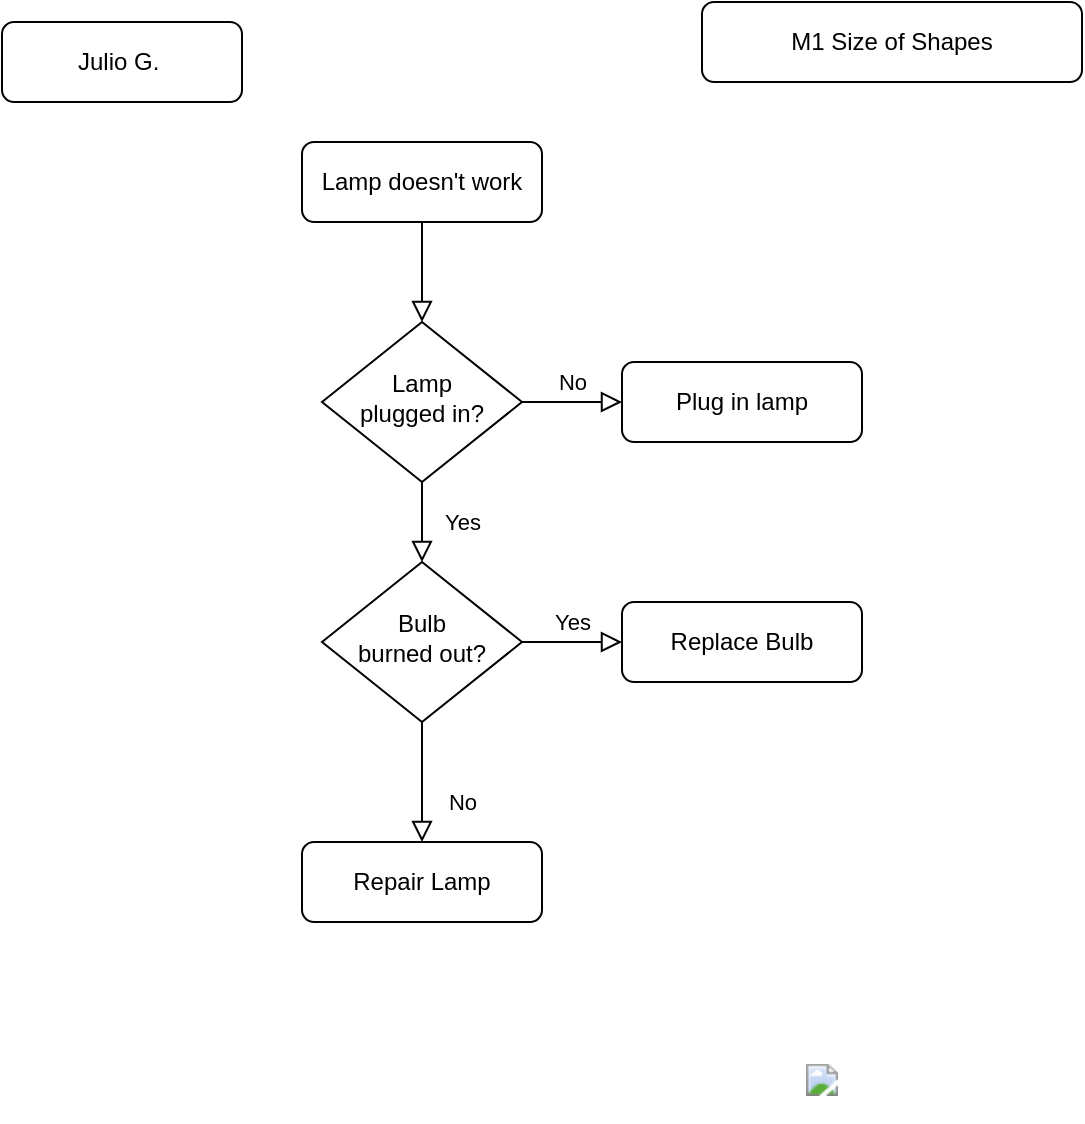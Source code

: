 <mxfile version="21.0.7" type="device"><diagram id="C5RBs43oDa-KdzZeNtuy" name="Page-1"><mxGraphModel dx="2074" dy="1132" grid="1" gridSize="10" guides="1" tooltips="1" connect="1" arrows="1" fold="1" page="1" pageScale="1" pageWidth="827" pageHeight="1169" math="0" shadow="0"><root><mxCell id="WIyWlLk6GJQsqaUBKTNV-0"/><mxCell id="WIyWlLk6GJQsqaUBKTNV-1" parent="WIyWlLk6GJQsqaUBKTNV-0"/><mxCell id="WIyWlLk6GJQsqaUBKTNV-2" value="" style="rounded=0;html=1;jettySize=auto;orthogonalLoop=1;fontSize=11;endArrow=block;endFill=0;endSize=8;strokeWidth=1;shadow=0;labelBackgroundColor=none;edgeStyle=orthogonalEdgeStyle;" parent="WIyWlLk6GJQsqaUBKTNV-1" source="WIyWlLk6GJQsqaUBKTNV-3" target="WIyWlLk6GJQsqaUBKTNV-6" edge="1"><mxGeometry relative="1" as="geometry"/></mxCell><mxCell id="WIyWlLk6GJQsqaUBKTNV-3" value="Lamp doesn't work" style="rounded=1;whiteSpace=wrap;html=1;fontSize=12;glass=0;strokeWidth=1;shadow=0;" parent="WIyWlLk6GJQsqaUBKTNV-1" vertex="1"><mxGeometry x="160" y="80" width="120" height="40" as="geometry"/></mxCell><mxCell id="WIyWlLk6GJQsqaUBKTNV-4" value="Yes" style="rounded=0;html=1;jettySize=auto;orthogonalLoop=1;fontSize=11;endArrow=block;endFill=0;endSize=8;strokeWidth=1;shadow=0;labelBackgroundColor=none;edgeStyle=orthogonalEdgeStyle;" parent="WIyWlLk6GJQsqaUBKTNV-1" source="WIyWlLk6GJQsqaUBKTNV-6" target="WIyWlLk6GJQsqaUBKTNV-10" edge="1"><mxGeometry y="20" relative="1" as="geometry"><mxPoint as="offset"/></mxGeometry></mxCell><mxCell id="WIyWlLk6GJQsqaUBKTNV-5" value="No" style="edgeStyle=orthogonalEdgeStyle;rounded=0;html=1;jettySize=auto;orthogonalLoop=1;fontSize=11;endArrow=block;endFill=0;endSize=8;strokeWidth=1;shadow=0;labelBackgroundColor=none;" parent="WIyWlLk6GJQsqaUBKTNV-1" source="WIyWlLk6GJQsqaUBKTNV-6" target="WIyWlLk6GJQsqaUBKTNV-7" edge="1"><mxGeometry y="10" relative="1" as="geometry"><mxPoint as="offset"/></mxGeometry></mxCell><mxCell id="WIyWlLk6GJQsqaUBKTNV-6" value="Lamp&lt;br&gt;plugged in?" style="rhombus;whiteSpace=wrap;html=1;shadow=0;fontFamily=Helvetica;fontSize=12;align=center;strokeWidth=1;spacing=6;spacingTop=-4;" parent="WIyWlLk6GJQsqaUBKTNV-1" vertex="1"><mxGeometry x="170" y="170" width="100" height="80" as="geometry"/></mxCell><mxCell id="WIyWlLk6GJQsqaUBKTNV-7" value="Plug in lamp" style="rounded=1;whiteSpace=wrap;html=1;fontSize=12;glass=0;strokeWidth=1;shadow=0;" parent="WIyWlLk6GJQsqaUBKTNV-1" vertex="1"><mxGeometry x="320" y="190" width="120" height="40" as="geometry"/></mxCell><mxCell id="WIyWlLk6GJQsqaUBKTNV-8" value="No" style="rounded=0;html=1;jettySize=auto;orthogonalLoop=1;fontSize=11;endArrow=block;endFill=0;endSize=8;strokeWidth=1;shadow=0;labelBackgroundColor=none;edgeStyle=orthogonalEdgeStyle;" parent="WIyWlLk6GJQsqaUBKTNV-1" source="WIyWlLk6GJQsqaUBKTNV-10" target="WIyWlLk6GJQsqaUBKTNV-11" edge="1"><mxGeometry x="0.333" y="20" relative="1" as="geometry"><mxPoint as="offset"/></mxGeometry></mxCell><mxCell id="WIyWlLk6GJQsqaUBKTNV-9" value="Yes" style="edgeStyle=orthogonalEdgeStyle;rounded=0;html=1;jettySize=auto;orthogonalLoop=1;fontSize=11;endArrow=block;endFill=0;endSize=8;strokeWidth=1;shadow=0;labelBackgroundColor=none;" parent="WIyWlLk6GJQsqaUBKTNV-1" source="WIyWlLk6GJQsqaUBKTNV-10" target="WIyWlLk6GJQsqaUBKTNV-12" edge="1"><mxGeometry y="10" relative="1" as="geometry"><mxPoint as="offset"/></mxGeometry></mxCell><mxCell id="WIyWlLk6GJQsqaUBKTNV-10" value="Bulb&lt;br&gt;burned out?" style="rhombus;whiteSpace=wrap;html=1;shadow=0;fontFamily=Helvetica;fontSize=12;align=center;strokeWidth=1;spacing=6;spacingTop=-4;" parent="WIyWlLk6GJQsqaUBKTNV-1" vertex="1"><mxGeometry x="170" y="290" width="100" height="80" as="geometry"/></mxCell><mxCell id="WIyWlLk6GJQsqaUBKTNV-11" value="Repair Lamp" style="rounded=1;whiteSpace=wrap;html=1;fontSize=12;glass=0;strokeWidth=1;shadow=0;" parent="WIyWlLk6GJQsqaUBKTNV-1" vertex="1"><mxGeometry x="160" y="430" width="120" height="40" as="geometry"/></mxCell><mxCell id="WIyWlLk6GJQsqaUBKTNV-12" value="Replace Bulb" style="rounded=1;whiteSpace=wrap;html=1;fontSize=12;glass=0;strokeWidth=1;shadow=0;" parent="WIyWlLk6GJQsqaUBKTNV-1" vertex="1"><mxGeometry x="320" y="310" width="120" height="40" as="geometry"/></mxCell><mxCell id="HZ75An1VjTgSG2Vy2AJn-1" value="Julio G.&amp;nbsp;" style="rounded=1;whiteSpace=wrap;html=1;fontSize=12;glass=0;strokeWidth=1;shadow=0;" parent="WIyWlLk6GJQsqaUBKTNV-1" vertex="1"><mxGeometry x="10" y="20" width="120" height="40" as="geometry"/></mxCell><mxCell id="HZ75An1VjTgSG2Vy2AJn-2" value="M1 Size of Shapes" style="rounded=1;whiteSpace=wrap;html=1;fontSize=12;glass=0;strokeWidth=1;shadow=0;" parent="WIyWlLk6GJQsqaUBKTNV-1" vertex="1"><mxGeometry x="360" y="10" width="190" height="40" as="geometry"/></mxCell><mxCell id="Q76tJavT29ajwE__ZbkG-0" value="&lt;span data-whi-clipboard=&quot;{:objects [{:deleted nil, :owned? false, :item-id #uuid &amp;quot;8f284943-2889-4588-bbf4-70f3c123de71&amp;quot;, :created #inst &amp;quot;2024-01-27T04:27:01.497-00:00&amp;quot;, :stag 1854180, :item-type :object, :parent-id #uuid &amp;quot;7b74e71e-98ab-4555-864b-7b1ceddb9eb1&amp;quot;, :access :view, :access-auth :view, :data {:path #paper &amp;quot;[\&amp;quot;Path\&amp;quot;,{\&amp;quot;applyMatrix\&amp;quot;:true,\&amp;quot;segments\&amp;quot;:[[[3,528],[0,0],[-1.657,0]],[[0,525],[0,1.657],[0,0]],[[0,435],[0,0],[0,-1.657]],[[3,432],[-1.657,0],[0,0]],[[189,432],[0,0],[1.657,0]],[[192,435],[0,-1.657],[0,0]],[[192,525],[0,0],[0,1.657]],[[189,528],[1.657,0],[0,0]]],\&amp;quot;closed\&amp;quot;:true}]&amp;quot;, :text-rect {:x 12, :y 468, :width 168, :height 24}, :shape-type :rect, :v 48, :content {#uuid &amp;quot;fba5fff9-0639-4c3a-b290-df1161374daa&amp;quot; {:tag :p, :idx &amp;quot;12&amp;quot;, :content [&amp;quot;Initialize fx to 0&amp;quot;]}}, :object-type :shape, :angle nil, :style {:color :dark-purple, :deco :outline}, :hitboxes nil, :gfx [:g [:rect {:x 0, :y 432, :width 192, :height 96, :rx 3, :ry 3, :fill &amp;quot;#e3cff3&amp;quot;}] [:rect {:y 432, :stroke-dasharray nil, :rx 3, :stroke &amp;quot;#730FC3&amp;quot;, :fill :none, :stroke-linejoin :round, :width 192, :stroke-dashoffset nil, :stroke-linecap :round, :stroke-width 2, :x 0, :ry 3, :height 96}] [:g.content [:g [:g [:g [:g nil [:g nil] [:text {:fill &amp;quot;#293845&amp;quot;, :hover-props {}} [:tspan {:x 37.158, :y 486.5, :font-family &amp;quot;DIN Next, system-ui, sans-serif&amp;quot;, :font-size 18, :font-style :normal, :font-weight :normal} &amp;quot;Initialize fx to 0&amp;quot;]]]]]]]], :order [1854180], :rect {:x 0, :y 432, :width 192, :height 96}}} {:deleted nil, :owned? false, :item-id #uuid &amp;quot;c1e86b17-584b-4744-ae19-c7314266a9e6&amp;quot;, :created #inst &amp;quot;2024-01-27T04:27:01.497-00:00&amp;quot;, :stag 1854181, :item-type :object, :parent-id #uuid &amp;quot;7b74e71e-98ab-4555-864b-7b1ceddb9eb1&amp;quot;, :access :view, :access-auth :view, :data {:text-anchor {:x 96, :y 120}, :path #paper &amp;quot;[\&amp;quot;Path\&amp;quot;,{\&amp;quot;applyMatrix\&amp;quot;:true,\&amp;quot;segments\&amp;quot;:[[96,104],[96,136]]}]&amp;quot;, :to-id #uuid &amp;quot;93e1c355-110b-4813-9825-26c14ea66c7c&amp;quot;, :from-id #uuid &amp;quot;4f7d6c53-f15f-493f-a814-4da2a73e3124&amp;quot;, :v 48, :from-object-type :shape, :to-rel {:rx 0.5, :ry 0.5, :a :y}, :content {#uuid &amp;quot;9f85f536-c07d-4feb-bed3-f4cfa3fdd586&amp;quot; {:tag :p, :idx &amp;quot;12&amp;quot;, :content []}}, :from-rel {:rx 0.5, :ry 0.5, :a :y}, :object-type :connector, :points [], :to-object-type :shape, :to-endpoint :arrow, :style {:color :silver, :deco :outline}, :hitboxes nil, :to-pos {:x 96, :y 136}, :gfx [:g {} [:line {:stroke &amp;quot;#788896&amp;quot;, :fill :none, :stroke-linejoin :round, :y1 104, :stroke-linecap :round, :stroke-width 4, :x1 96, :y2 132, :x2 96}] nil [:polygon {:points &amp;quot;101.541,128.908 96,136 90.459,128.908&amp;quot;, :fill &amp;quot;#788896&amp;quot;, :stroke &amp;quot;#788896&amp;quot;, :stroke-width 2, :stroke-linecap :round, :stroke-linejoin :round}]], :baseline-path #paper &amp;quot;[\&amp;quot;Path\&amp;quot;,{\&amp;quot;applyMatrix\&amp;quot;:true,\&amp;quot;segments\&amp;quot;:[[96,48],[96,192]]}]&amp;quot;, :order [1854181], :from-pos {:x 96, :y 104}, :connector-type :elbow, :cont-path #paper &amp;quot;[\&amp;quot;Path\&amp;quot;,{\&amp;quot;applyMatrix\&amp;quot;:true,\&amp;quot;segments\&amp;quot;:[[96,104],[96,136]]}]&amp;quot;, :rect {:x 92, :y 100, :width 8, :height 40}, :edges [{:x 96, :offset 144}]}} {:deleted nil, :owned? false, :item-id #uuid &amp;quot;25129958-bdbd-47ae-9315-1c099045040b&amp;quot;, :created #inst &amp;quot;2024-01-27T04:27:01.497-00:00&amp;quot;, :stag 1854184, :item-type :object, :parent-id #uuid &amp;quot;7b74e71e-98ab-4555-864b-7b1ceddb9eb1&amp;quot;, :access :view, :access-auth :view, :data {:text-anchor {:x 96, :y 570}, :path #paper &amp;quot;[\&amp;quot;Path\&amp;quot;,{\&amp;quot;applyMatrix\&amp;quot;:true,\&amp;quot;segments\&amp;quot;:[[96,536],[96,604]]}]&amp;quot;, :to-id #uuid &amp;quot;9f569095-0f29-41b7-8679-5fb810224636&amp;quot;, :from-id #uuid &amp;quot;8f284943-2889-4588-bbf4-70f3c123de71&amp;quot;, :v 48, :from-object-type :shape, :to-rel {:rx 0.5, :ry 0.5, :a :x}, :content {#uuid &amp;quot;5ea793c9-457d-4e76-a84e-132fdbfa6acc&amp;quot; {:tag :p, :idx &amp;quot;12&amp;quot;, :content []}}, :from-rel {:rx 0.5, :ry 0.5, :a :y}, :object-type :connector, :points [], :to-object-type :shape, :to-endpoint :arrow, :style {:color :silver, :deco :outline}, :hitboxes nil, :to-pos {:x 96, :y 604}, :gfx [:g {} [:line {:stroke &amp;quot;#788896&amp;quot;, :fill :none, :stroke-linejoin :round, :y1 536, :stroke-linecap :round, :stroke-width 4, :x1 96, :y2 600.0, :x2 96}] nil [:polygon {:points &amp;quot;101.541,596.908 96,604 90.459,596.908&amp;quot;, :fill &amp;quot;#788896&amp;quot;, :stroke &amp;quot;#788896&amp;quot;, :stroke-width 2, :stroke-linecap :round, :stroke-linejoin :round}]], :baseline-path #paper &amp;quot;[\&amp;quot;Path\&amp;quot;,{\&amp;quot;applyMatrix\&amp;quot;:true,\&amp;quot;segments\&amp;quot;:[[96,480],[96,660],[120,660]]}]&amp;quot;, :order [1854184], :from-pos {:x 96, :y 536}, :connector-type :elbow, :cont-path #paper &amp;quot;[\&amp;quot;Path\&amp;quot;,{\&amp;quot;applyMatrix\&amp;quot;:true,\&amp;quot;segments\&amp;quot;:[[96,536],[96,604]]}]&amp;quot;, :rect {:x 92, :y 532, :width 8, :height 76}, :edges [{:x 96, :offset 180} {:y 660, :offset 204}]}} {:deleted nil, :owned? false, :item-id #uuid &amp;quot;9eac4b9e-5ce6-4a5d-abfb-9f54af55120a&amp;quot;, :created #inst &amp;quot;2024-01-27T04:27:01.497-00:00&amp;quot;, :stag 1854176, :item-type :object, :parent-id #uuid &amp;quot;7b74e71e-98ab-4555-864b-7b1ceddb9eb1&amp;quot;, :access :view, :access-auth :view, :data {:path #paper &amp;quot;[\&amp;quot;Path\&amp;quot;,{\&amp;quot;applyMatrix\&amp;quot;:true,\&amp;quot;segments\&amp;quot;:[[[27,852],[0,0],[-1.657,0]],[[24,849],[0,1.657],[0,0]],[[24,759],[0,0],[0,-1.657]],[[27,756],[-1.657,0],[0,0]],[[213,756],[0,0],[1.657,0]],[[216,759],[0,-1.657],[0,0]],[[216,849],[0,0],[0,1.657]],[[213,852],[1.657,0],[0,0]]],\&amp;quot;closed\&amp;quot;:true}]&amp;quot;, :text-rect {:x 36, :y 780, :width 168, :height 48}, :shape-type :rect, :v 48, :content {#uuid &amp;quot;5f39203a-f045-4904-b6d9-5aa2466fffe7&amp;quot; {:tag :p, :idx &amp;quot;12&amp;quot;, :content [&amp;quot;Initialize xPower and factorial&amp;quot;]}}, :object-type :shape, :angle nil, :style {:color :dark-purple, :deco :outline}, :hitboxes nil, :gfx [:g [:rect {:x 24, :y 756, :width 192, :height 96, :rx 3, :ry 3, :fill &amp;quot;#e3cff3&amp;quot;}] [:rect {:y 756, :stroke-dasharray nil, :rx 3, :stroke &amp;quot;#730FC3&amp;quot;, :fill :none, :stroke-linejoin :round, :width 192, :stroke-dashoffset nil, :stroke-linecap :round, :stroke-width 2, :x 24, :ry 3, :height 96}] [:g.content [:g [:g [:g [:g nil [:g nil] [:text {:fill &amp;quot;#293845&amp;quot;, :hover-props {}} [:tspan {:x 37.092, :y 798.5, :font-family &amp;quot;DIN Next, system-ui, sans-serif&amp;quot;, :font-size 18, :font-style :normal, :font-weight :normal} &amp;quot;Initialize xPower and &amp;quot;]]]] [:g [:g nil [:g nil] [:text {:fill &amp;quot;#293845&amp;quot;, :hover-props {}} [:tspan {:x 87.645, :y 822.5, :font-family &amp;quot;DIN Next, system-ui, sans-serif&amp;quot;, :font-size 18, :font-style :normal, :font-weight :normal} &amp;quot;factorial&amp;quot;]]]]]]]], :order [1854176], :rect {:x 24, :y 756, :width 192, :height 96}}} {:deleted nil, :owned? false, :item-id #uuid &amp;quot;9f569095-0f29-41b7-8679-5fb810224636&amp;quot;, :created #inst &amp;quot;2024-01-27T04:27:01.497-00:00&amp;quot;, :stag 1854174, :item-type :object, :parent-id #uuid &amp;quot;7b74e71e-98ab-4555-864b-7b1ceddb9eb1&amp;quot;, :access :view, :access-auth :view, :data {:path #paper &amp;quot;[\&amp;quot;Path\&amp;quot;,{\&amp;quot;applyMatrix\&amp;quot;:true,\&amp;quot;segments\&amp;quot;:[[[27,708],[0,0],[-1.657,0]],[[24,705],[0,1.657],[0,0]],[[24,615],[0,0],[0,-1.657]],[[27,612],[-1.657,0],[0,0]],[[213,612],[0,0],[1.657,0]],[[216,615],[0,-1.657],[0,0]],[[216,705],[0,0],[0,1.657]],[[213,708],[1.657,0],[0,0]]],\&amp;quot;closed\&amp;quot;:true}]&amp;quot;, :text-rect {:x 36, :y 636, :width 168, :height 48}, :shape-type :rect, :v 48, :content {#uuid &amp;quot;141b0a0b-1722-4371-86ea-e060ee31942f&amp;quot; {:tag :p, :idx &amp;quot;12&amp;quot;, :content [&amp;quot;For Loop: Calculate Series Sum&amp;quot;]}}, :object-type :shape, :angle nil, :style {:color :dark-purple, :deco :outline}, :hitboxes nil, :gfx [:g [:rect {:x 24, :y 612, :width 192, :height 96, :rx 3, :ry 3, :fill &amp;quot;#e3cff3&amp;quot;}] [:rect {:y 612, :stroke-dasharray nil, :rx 3, :stroke &amp;quot;#730FC3&amp;quot;, :fill :none, :stroke-linejoin :round, :width 192, :stroke-dashoffset nil, :stroke-linecap :round, :stroke-width 2, :x 24, :ry 3, :height 96}] [:g.content [:g [:g [:g [:g nil [:g nil] [:text {:fill &amp;quot;#293845&amp;quot;, :hover-props {}} [:tspan {:x 43.419, :y 654.5, :font-family &amp;quot;DIN Next, system-ui, sans-serif&amp;quot;, :font-size 18, :font-style :normal, :font-weight :normal} &amp;quot;For Loop: Calculate &amp;quot;]]]] [:g [:g nil [:g nil] [:text {:fill &amp;quot;#293845&amp;quot;, :hover-props {}} [:tspan {:x 75.198, :y 678.5, :font-family &amp;quot;DIN Next, system-ui, sans-serif&amp;quot;, :font-size 18, :font-style :normal, :font-weight :normal} &amp;quot;Series Sum&amp;quot;]]]]]]]], :order [1854174], :rect {:x 24, :y 612, :width 192, :height 96}}} {:deleted nil, :owned? false, :item-id #uuid &amp;quot;04f509b7-01f6-405a-8ec5-91de2a6176da&amp;quot;, :created #inst &amp;quot;2024-01-27T04:27:01.497-00:00&amp;quot;, :stag 1854172, :item-type :object, :parent-id #uuid &amp;quot;7b74e71e-98ab-4555-864b-7b1ceddb9eb1&amp;quot;, :access :view, :access-auth :view, :data {:path #paper &amp;quot;[\&amp;quot;Path\&amp;quot;,{\&amp;quot;applyMatrix\&amp;quot;:true,\&amp;quot;segments\&amp;quot;:[[[339,852],[0,0],[-1.657,0]],[[336,849],[0,1.657],[0,0]],[[336,759],[0,0],[0,-1.657]],[[339,756],[-1.657,0],[0,0]],[[525,756],[0,0],[1.657,0]],[[528,759],[0,-1.657],[0,0]],[[528,849],[0,0],[0,1.657]],[[525,852],[1.657,0],[0,0]]],\&amp;quot;closed\&amp;quot;:true}]&amp;quot;, :text-rect {:x 348, :y 792, :width 168, :height 24}, :shape-type :rect, :v 48, :content {#uuid &amp;quot;634399a8-791b-4a2b-b58c-13aa1c2bbf79&amp;quot; {:tag :p, :idx &amp;quot;12&amp;quot;, :content [&amp;quot;End Program&amp;quot;]}}, :object-type :shape, :angle nil, :style {:color :dark-purple, :deco :outline}, :hitboxes nil, :gfx [:g [:rect {:x 336, :y 756, :width 192, :height 96, :rx 3, :ry 3, :fill &amp;quot;#e3cff3&amp;quot;}] [:rect {:y 756, :stroke-dasharray nil, :rx 3, :stroke &amp;quot;#730FC3&amp;quot;, :fill :none, :stroke-linejoin :round, :width 192, :stroke-dashoffset nil, :stroke-linecap :round, :stroke-width 2, :x 336, :ry 3, :height 96}] [:g.content [:g [:g [:g [:g nil [:g nil] [:text {:fill &amp;quot;#293845&amp;quot;, :hover-props {}} [:tspan {:x 381.024, :y 810.5, :font-family &amp;quot;DIN Next, system-ui, sans-serif&amp;quot;, :font-size 18, :font-style :normal, :font-weight :normal} &amp;quot;End Program&amp;quot;]]]]]]]], :order [1854172], :rect {:x 336, :y 756, :width 192, :height 96}}} {:deleted nil, :owned? false, :item-id #uuid &amp;quot;4f7d6c53-f15f-493f-a814-4da2a73e3124&amp;quot;, :created #inst &amp;quot;2024-01-27T04:27:01.497-00:00&amp;quot;, :stag 1854178, :item-type :object, :parent-id #uuid &amp;quot;7b74e71e-98ab-4555-864b-7b1ceddb9eb1&amp;quot;, :access :view, :access-auth :view, :data {:path #paper &amp;quot;[\&amp;quot;Path\&amp;quot;,{\&amp;quot;applyMatrix\&amp;quot;:true,\&amp;quot;segments\&amp;quot;:[[[3,96],[0,0],[-1.657,0]],[[0,93],[0,1.657],[0,0]],[[0,3],[0,0],[0,-1.657]],[[3,0],[-1.657,0],[0,0]],[[189,0],[0,0],[1.657,0]],[[192,3],[0,-1.657],[0,0]],[[192,93],[0,0],[0,1.657]],[[189,96],[1.657,0],[0,0]]],\&amp;quot;closed\&amp;quot;:true}]&amp;quot;, :text-rect {:x 12, :y 36, :width 168, :height 24}, :shape-type :rect, :v 48, :content {#uuid &amp;quot;9345224e-7a0e-4f88-8645-2467abc73197&amp;quot; {:tag :p, :idx &amp;quot;12&amp;quot;, :content [&amp;quot;Start&amp;quot;]}}, :object-type :shape, :angle nil, :style {:color :dark-purple, :deco :outline}, :hitboxes nil, :gfx [:g [:rect {:x 0, :y 0, :width 192, :height 96, :rx 3, :ry 3, :fill &amp;quot;#e3cff3&amp;quot;}] [:rect {:y 0, :stroke-dasharray nil, :rx 3, :stroke &amp;quot;#730FC3&amp;quot;, :fill :none, :stroke-linejoin :round, :width 192, :stroke-dashoffset nil, :stroke-linecap :round, :stroke-width 2, :x 0, :ry 3, :height 96}] [:g.content [:g [:g [:g [:g nil [:g nil] [:text {:fill &amp;quot;#293845&amp;quot;, :hover-props {}} [:tspan {:x 76.632, :y 54.5, :font-family &amp;quot;DIN Next, system-ui, sans-serif&amp;quot;, :font-size 18, :font-style :normal, :font-weight :normal} &amp;quot;Start&amp;quot;]]]]]]]], :order [1854178], :rect {:x 0, :y 0, :width 192, :height 96}}} {:deleted nil, :owned? false, :item-id #uuid &amp;quot;89697b7d-51f4-465d-863c-82e770c84742&amp;quot;, :created #inst &amp;quot;2024-01-27T04:27:01.497-00:00&amp;quot;, :stag 1854186, :item-type :object, :parent-id #uuid &amp;quot;7b74e71e-98ab-4555-864b-7b1ceddb9eb1&amp;quot;, :access :view, :access-auth :view, :data {:text-anchor {:x 360, :y 120}, :path #paper &amp;quot;[\&amp;quot;Path\&amp;quot;,{\&amp;quot;applyMatrix\&amp;quot;:true,\&amp;quot;segments\&amp;quot;:[[360,104],[360,136]]}]&amp;quot;, :to-id #uuid &amp;quot;9fe68357-73d7-4602-8975-c211832e4f01&amp;quot;, :from-id #uuid &amp;quot;fda0d6bc-371e-4d71-8948-18fdb99485a4&amp;quot;, :v 48, :from-object-type :shape, :to-rel {:rx 0.5, :ry 0.5, :a :y}, :content {#uuid &amp;quot;7fd6e828-b332-4695-8012-a01c5262cb2f&amp;quot; {:tag :p, :idx &amp;quot;12&amp;quot;, :content []}}, :from-rel {:rx 0.5, :ry 0.5, :a :y}, :object-type :connector, :points [], :to-object-type :shape, :to-endpoint :arrow, :style {:color :silver, :deco :outline}, :hitboxes nil, :to-pos {:x 360, :y 136}, :gfx [:g {} [:line {:stroke &amp;quot;#788896&amp;quot;, :fill :none, :stroke-linejoin :round, :y1 104, :stroke-linecap :round, :stroke-width 4, :x1 360, :y2 132, :x2 360}] nil [:polygon {:points &amp;quot;365.541,128.908 360,136 354.459,128.908&amp;quot;, :fill &amp;quot;#788896&amp;quot;, :stroke &amp;quot;#788896&amp;quot;, :stroke-width 2, :stroke-linecap :round, :stroke-linejoin :round}]], :baseline-path #paper &amp;quot;[\&amp;quot;Path\&amp;quot;,{\&amp;quot;applyMatrix\&amp;quot;:true,\&amp;quot;segments\&amp;quot;:[[360,48],[360,192]]}]&amp;quot;, :order [1854186], :from-pos {:x 360, :y 104}, :connector-type :elbow, :cont-path #paper &amp;quot;[\&amp;quot;Path\&amp;quot;,{\&amp;quot;applyMatrix\&amp;quot;:true,\&amp;quot;segments\&amp;quot;:[[360,104],[360,136]]}]&amp;quot;, :rect {:x 356, :y 100, :width 8, :height 40}, :edges [{:x 360, :offset 144}]}} {:deleted nil, :owned? false, :item-id #uuid &amp;quot;9fe68357-73d7-4602-8975-c211832e4f01&amp;quot;, :created #inst &amp;quot;2024-01-27T04:27:01.497-00:00&amp;quot;, :stag 1854179, :item-type :object, :parent-id #uuid &amp;quot;7b74e71e-98ab-4555-864b-7b1ceddb9eb1&amp;quot;, :access :view, :access-auth :view, :data {:path #paper &amp;quot;[\&amp;quot;Path\&amp;quot;,{\&amp;quot;applyMatrix\&amp;quot;:true,\&amp;quot;segments\&amp;quot;:[[[267,240],[0,0],[-1.657,0]],[[264,237],[0,1.657],[0,0]],[[264,147],[0,0],[0,-1.657]],[[267,144],[-1.657,0],[0,0]],[[453,144],[0,0],[1.657,0]],[[456,147],[0,-1.657],[0,0]],[[456,237],[0,0],[0,1.657]],[[453,240],[1.657,0],[0,0]]],\&amp;quot;closed\&amp;quot;:true}]&amp;quot;, :text-rect {:x 276, :y 168, :width 168, :height 48}, :shape-type :rect, :v 48, :content {#uuid &amp;quot;74595983-1031-495a-b289-e0b13e501562&amp;quot; {:tag :p, :idx &amp;quot;12&amp;quot;, :content [&amp;quot;Calculate Term = xPower / factorial&amp;quot;]}}, :object-type :shape, :angle nil, :style {:color :dark-purple, :deco :outline}, :hitboxes nil, :gfx [:g [:rect {:x 264, :y 144, :width 192, :height 96, :rx 3, :ry 3, :fill &amp;quot;#e3cff3&amp;quot;}] [:rect {:y 144, :stroke-dasharray nil, :rx 3, :stroke &amp;quot;#730FC3&amp;quot;, :fill :none, :stroke-linejoin :round, :width 192, :stroke-dashoffset nil, :stroke-linecap :round, :stroke-width 2, :x 264, :ry 3, :height 96}] [:g.content [:g [:g [:g [:g nil [:g nil] [:text {:fill &amp;quot;#293845&amp;quot;, :hover-props {}} [:tspan {:x 292.527, :y 186.5, :font-family &amp;quot;DIN Next, system-ui, sans-serif&amp;quot;, :font-size 18, :font-style :normal, :font-weight :normal} &amp;quot;Calculate Term = &amp;quot;]]]] [:g [:g nil [:g nil] [:text {:fill &amp;quot;#293845&amp;quot;, :hover-props {}} [:tspan {:x 290.367, :y 210.5, :font-family &amp;quot;DIN Next, system-ui, sans-serif&amp;quot;, :font-size 18, :font-style :normal, :font-weight :normal} &amp;quot;xPower / factorial&amp;quot;]]]]]]]], :order [1854179], :rect {:x 264, :y 144, :width 192, :height 96}}} {:deleted nil, :owned? false, :item-id #uuid &amp;quot;5f33cba0-e4c2-4322-8cf5-cb70968ec5f6&amp;quot;, :created #inst &amp;quot;2024-01-27T04:27:01.497-00:00&amp;quot;, :stag 1854170, :item-type :object, :parent-id #uuid &amp;quot;7b74e71e-98ab-4555-864b-7b1ceddb9eb1&amp;quot;, :access :view, :access-auth :view, :data {:path #paper &amp;quot;[\&amp;quot;Path\&amp;quot;,{\&amp;quot;applyMatrix\&amp;quot;:true,\&amp;quot;segments\&amp;quot;:[[[339,708],[0,0],[-1.657,0]],[[336,705],[0,1.657],[0,0]],[[336,615],[0,0],[0,-1.657]],[[339,612],[-1.657,0],[0,0]],[[525,612],[0,0],[1.657,0]],[[528,615],[0,-1.657],[0,0]],[[528,705],[0,0],[0,1.657]],[[525,708],[1.657,0],[0,0]]],\&amp;quot;closed\&amp;quot;:true}]&amp;quot;, :text-rect {:x 348, :y 636, :width 168, :height 48}, :shape-type :rect, :v 48, :content {#uuid &amp;quot;00dfded2-a83a-4959-a937-a1c65be072a0&amp;quot; {:tag :p, :idx &amp;quot;12&amp;quot;, :content [&amp;quot;Output Calculated Series Value&amp;quot;]}}, :object-type :shape, :angle nil, :style {:color :dark-purple, :deco :outline}, :hitboxes nil, :gfx [:g [:rect {:x 336, :y 612, :width 192, :height 96, :rx 3, :ry 3, :fill &amp;quot;#e3cff3&amp;quot;}] [:rect {:y 612, :stroke-dasharray nil, :rx 3, :stroke &amp;quot;#730FC3&amp;quot;, :fill :none, :stroke-linejoin :round, :width 192, :stroke-dashoffset nil, :stroke-linecap :round, :stroke-width 2, :x 336, :ry 3, :height 96}] [:g.content [:g [:g [:g [:g nil [:g nil] [:text {:fill &amp;quot;#293845&amp;quot;, :hover-props {}} [:tspan {:x 361.062, :y 654.5, :font-family &amp;quot;DIN Next, system-ui, sans-serif&amp;quot;, :font-size 18, :font-style :normal, :font-weight :normal} &amp;quot;Output Calculated &amp;quot;]]]] [:g [:g nil [:g nil] [:text {:fill &amp;quot;#293845&amp;quot;, :hover-props {}} [:tspan {:x 383.697, :y 678.5, :font-family &amp;quot;DIN Next, system-ui, sans-serif&amp;quot;, :font-size 18, :font-style :normal, :font-weight :normal} &amp;quot;Series Value&amp;quot;]]]]]]]], :order [1854170], :rect {:x 336, :y 612, :width 192, :height 96}}} {:deleted nil, :owned? false, :item-id #uuid &amp;quot;cd68b348-9b7d-4241-b873-da67a9bed550&amp;quot;, :created #inst &amp;quot;2024-01-27T04:27:01.497-00:00&amp;quot;, :stag 1854190, :item-type :object, :parent-id #uuid &amp;quot;7b74e71e-98ab-4555-864b-7b1ceddb9eb1&amp;quot;, :access :view, :access-auth :view, :data {:text-anchor {:rel 0.515, :x 432, :y 571}, :path #paper &amp;quot;[\&amp;quot;CompoundPath\&amp;quot;,{\&amp;quot;applyMatrix\&amp;quot;:true,\&amp;quot;children\&amp;quot;:[[\&amp;quot;Path\&amp;quot;,{\&amp;quot;applyMatrix\&amp;quot;:true,\&amp;quot;segments\&amp;quot;:[[432,536],[432,557]]}],[\&amp;quot;Path\&amp;quot;,{\&amp;quot;applyMatrix\&amp;quot;:true,\&amp;quot;segments\&amp;quot;:[[432,585],[432,604]]}],[\&amp;quot;Path\&amp;quot;,{\&amp;quot;applyMatrix\&amp;quot;:true,\&amp;quot;segments\&amp;quot;:[[432,585],[432,600]]}],[\&amp;quot;Path\&amp;quot;,{\&amp;quot;applyMatrix\&amp;quot;:true,\&amp;quot;segments\&amp;quot;:[[432,600],[432,604]]}]]}]&amp;quot;, :text-rect {:x 373, :y 559, :width 118, :height 24}, :to-id #uuid &amp;quot;5f33cba0-e4c2-4322-8cf5-cb70968ec5f6&amp;quot;, :from-id #uuid &amp;quot;48f6dc1a-e3ef-4d84-b76b-7fc2af7139f8&amp;quot;, :v 48, :from-object-type :shape, :to-rel {:rx 0.5, :ry 0.5, :a :y}, :content {#uuid &amp;quot;99e7ea38-1dae-4e47-98f7-a193c4834f64&amp;quot; {:tag :p, :idx &amp;quot;12&amp;quot;, :content [&amp;quot;No More Terms&amp;quot;]}}, :from-rel {:rx 0.5, :ry 0.5, :a :x}, :object-type :connector, :points [], :to-object-type :shape, :to-endpoint :arrow, :style {:color :silver, :deco :outline}, :hitboxes nil, :to-pos {:x 432, :y 604}, :gfx [:g {} [:path {:d &amp;quot;M432,536v21M432,585v15&amp;quot;, :fill :none, :stroke &amp;quot;#788896&amp;quot;, :stroke-linecap :round, :stroke-linejoin :round, :stroke-width 4}] nil [:polygon {:points &amp;quot;437.541,596.908 432,604 426.459,596.908&amp;quot;, :fill &amp;quot;#788896&amp;quot;, :stroke &amp;quot;#788896&amp;quot;, :stroke-width 2, :stroke-linecap :round, :stroke-linejoin :round}] [:g.content [:g [:g [:g [:g nil [:g nil] [:text {:fill &amp;quot;#293845&amp;quot;, :hover-props {}} [:tspan {:x 373.023, :y 577.5, :font-family &amp;quot;DIN Next, system-ui, sans-serif&amp;quot;, :font-size 18, :font-style :normal, :font-weight :normal} &amp;quot;No More Terms&amp;quot;]]]]]]]], :baseline-path #paper &amp;quot;[\&amp;quot;Path\&amp;quot;,{\&amp;quot;applyMatrix\&amp;quot;:true,\&amp;quot;segments\&amp;quot;:[[360,480],[432,480],[432,660]]}]&amp;quot;, :order [1854190], :from-pos {:x 432, :y 536}, :connector-type :elbow, :cont-path #paper &amp;quot;[\&amp;quot;Path\&amp;quot;,{\&amp;quot;applyMatrix\&amp;quot;:true,\&amp;quot;segments\&amp;quot;:[[432,536],[432,604]]}]&amp;quot;, :rect {:x 369, :y 532, :width 126, :height 76}, :edges [{:y 480, :offset 72} {:x 432, :offset 252}]}} {:deleted nil, :owned? false, :item-id #uuid &amp;quot;68c5bba8-afc0-430c-9f2f-3277c5f0f0ae&amp;quot;, :created #inst &amp;quot;2024-01-27T04:27:01.497-00:00&amp;quot;, :stag 1854175, :item-type :object, :parent-id #uuid &amp;quot;7b74e71e-98ab-4555-864b-7b1ceddb9eb1&amp;quot;, :access :view, :access-auth :view, :data {:path #paper &amp;quot;[\&amp;quot;Path\&amp;quot;,{\&amp;quot;applyMatrix\&amp;quot;:true,\&amp;quot;segments\&amp;quot;:[[[3,384],[0,0],[-1.657,0]],[[0,381],[0,1.657],[0,0]],[[0,291],[0,0],[0,-1.657]],[[3,288],[-1.657,0],[0,0]],[[189,288],[0,0],[1.657,0]],[[192,291],[0,-1.657],[0,0]],[[192,381],[0,0],[0,1.657]],[[189,384],[1.657,0],[0,0]]],\&amp;quot;closed\&amp;quot;:true}]&amp;quot;, :text-rect {:x 12, :y 312, :width 168, :height 48}, :shape-type :rect, :v 48, :content {#uuid &amp;quot;3868c6a9-f594-4843-a7e2-a7c99912f5a7&amp;quot; {:tag :p, :idx &amp;quot;12&amp;quot;, :content [&amp;quot;Input x and Number of Terms&amp;quot;]}}, :object-type :shape, :angle nil, :style {:color :dark-purple, :deco :outline}, :hitboxes nil, :gfx [:g [:rect {:x 0, :y 288, :width 192, :height 96, :rx 3, :ry 3, :fill &amp;quot;#e3cff3&amp;quot;}] [:rect {:y 288, :stroke-dasharray nil, :rx 3, :stroke &amp;quot;#730FC3&amp;quot;, :fill :none, :stroke-linejoin :round, :width 192, :stroke-dashoffset nil, :stroke-linecap :round, :stroke-width 2, :x 0, :ry 3, :height 96}] [:g.content [:g [:g [:g [:g nil [:g nil] [:text {:fill &amp;quot;#293845&amp;quot;, :hover-props {}} [:tspan {:x 17.403, :y 330.5, :font-family &amp;quot;DIN Next, system-ui, sans-serif&amp;quot;, :font-size 18, :font-style :normal, :font-weight :normal} &amp;quot;Input x and Number &amp;quot;]]]] [:g [:g nil [:g nil] [:text {:fill &amp;quot;#293845&amp;quot;, :hover-props {}} [:tspan {:x 61.782, :y 354.5, :font-family &amp;quot;DIN Next, system-ui, sans-serif&amp;quot;, :font-size 18, :font-style :normal, :font-weight :normal} &amp;quot;of Terms&amp;quot;]]]]]]]], :order [1854175], :rect {:x 0, :y 288, :width 192, :height 96}}} {:deleted nil, :owned? false, :item-id #uuid &amp;quot;fda0d6bc-371e-4d71-8948-18fdb99485a4&amp;quot;, :created #inst &amp;quot;2024-01-27T04:27:01.497-00:00&amp;quot;, :stag 1854173, :item-type :object, :parent-id #uuid &amp;quot;7b74e71e-98ab-4555-864b-7b1ceddb9eb1&amp;quot;, :access :view, :access-auth :view, :data {:path #paper &amp;quot;[\&amp;quot;Path\&amp;quot;,{\&amp;quot;applyMatrix\&amp;quot;:true,\&amp;quot;segments\&amp;quot;:[[[267,96],[0,0],[-1.657,0]],[[264,93],[0,1.657],[0,0]],[[264,3],[0,0],[0,-1.657]],[[267,0],[-1.657,0],[0,0]],[[453,0],[0,0],[1.657,0]],[[456,3],[0,-1.657],[0,0]],[[456,93],[0,0],[0,1.657]],[[453,96],[1.657,0],[0,0]]],\&amp;quot;closed\&amp;quot;:true}]&amp;quot;, :text-rect {:x 276, :y 36, :width 168, :height 24}, :shape-type :rect, :v 48, :content {#uuid &amp;quot;0caa9a3e-34d2-43e0-97b3-acfe80950c0c&amp;quot; {:tag :p, :idx &amp;quot;12&amp;quot;, :content [&amp;quot;H&amp;quot;]}}, :object-type :shape, :angle nil, :style {:color :dark-purple, :deco :outline}, :hitboxes nil, :gfx [:g [:rect {:x 264, :y 0, :width 192, :height 96, :rx 3, :ry 3, :fill &amp;quot;#e3cff3&amp;quot;}] [:rect {:y 0, :stroke-dasharray nil, :rx 3, :stroke &amp;quot;#730FC3&amp;quot;, :fill :none, :stroke-linejoin :round, :width 192, :stroke-dashoffset nil, :stroke-linecap :round, :stroke-width 2, :x 264, :ry 3, :height 96}] [:g.content [:g [:g [:g [:g nil [:g nil] [:text {:fill &amp;quot;#293845&amp;quot;, :hover-props {}} [:tspan {:x 354.123, :y 54.5, :font-family &amp;quot;DIN Next, system-ui, sans-serif&amp;quot;, :font-size 18, :font-style :normal, :font-weight :normal} &amp;quot;H&amp;quot;]]]]]]]], :order [1854173], :rect {:x 264, :y 0, :width 192, :height 96}}} {:deleted nil, :owned? false, :item-id #uuid &amp;quot;93e1c355-110b-4813-9825-26c14ea66c7c&amp;quot;, :created #inst &amp;quot;2024-01-27T04:27:01.497-00:00&amp;quot;, :stag 1854177, :item-type :object, :parent-id #uuid &amp;quot;7b74e71e-98ab-4555-864b-7b1ceddb9eb1&amp;quot;, :access :view, :access-auth :view, :data {:path #paper &amp;quot;[\&amp;quot;Path\&amp;quot;,{\&amp;quot;applyMatrix\&amp;quot;:true,\&amp;quot;segments\&amp;quot;:[[[3,240],[0,0],[-1.657,0]],[[0,237],[0,1.657],[0,0]],[[0,147],[0,0],[0,-1.657]],[[3,144],[-1.657,0],[0,0]],[[189,144],[0,0],[1.657,0]],[[192,147],[0,-1.657],[0,0]],[[192,237],[0,0],[0,1.657]],[[189,240],[1.657,0],[0,0]]],\&amp;quot;closed\&amp;quot;:true}]&amp;quot;, :text-rect {:x 12, :y 168, :width 168, :height 48}, :shape-type :rect, :v 48, :content {#uuid &amp;quot;b88d1ded-0044-436b-987a-3ed1017136ed&amp;quot; {:tag :p, :idx &amp;quot;12&amp;quot;, :content [&amp;quot;Display Purpose of Program&amp;quot;]}}, :object-type :shape, :angle nil, :style {:color :dark-purple, :deco :outline}, :hitboxes nil, :gfx [:g [:rect {:x 0, :y 144, :width 192, :height 96, :rx 3, :ry 3, :fill &amp;quot;#e3cff3&amp;quot;}] [:rect {:y 144, :stroke-dasharray nil, :rx 3, :stroke &amp;quot;#730FC3&amp;quot;, :fill :none, :stroke-linejoin :round, :width 192, :stroke-dashoffset nil, :stroke-linecap :round, :stroke-width 2, :x 0, :ry 3, :height 96}] [:g.content [:g [:g [:g [:g nil [:g nil] [:text {:fill &amp;quot;#293845&amp;quot;, :hover-props {}} [:tspan {:x 21.129, :y 186.5, :font-family &amp;quot;DIN Next, system-ui, sans-serif&amp;quot;, :font-size 18, :font-style :normal, :font-weight :normal} &amp;quot;Display Purpose of &amp;quot;]]]] [:g [:g nil [:g nil] [:text {:fill &amp;quot;#293845&amp;quot;, :hover-props {}} [:tspan {:x 61.989, :y 210.5, :font-family &amp;quot;DIN Next, system-ui, sans-serif&amp;quot;, :font-size 18, :font-style :normal, :font-weight :normal} &amp;quot;Program&amp;quot;]]]]]]]], :order [1854177], :rect {:x 0, :y 144, :width 192, :height 96}}} {:deleted nil, :owned? false, :item-id #uuid &amp;quot;55dc142d-817e-4b23-a532-51a530d75570&amp;quot;, :created #inst &amp;quot;2024-01-27T04:27:01.497-00:00&amp;quot;, :stag 1854183, :item-type :object, :parent-id #uuid &amp;quot;7b74e71e-98ab-4555-864b-7b1ceddb9eb1&amp;quot;, :access :view, :access-auth :view, :data {:text-anchor {:x 96, :y 408}, :path #paper &amp;quot;[\&amp;quot;Path\&amp;quot;,{\&amp;quot;applyMatrix\&amp;quot;:true,\&amp;quot;segments\&amp;quot;:[[96,392],[96,424]]}]&amp;quot;, :to-id #uuid &amp;quot;8f284943-2889-4588-bbf4-70f3c123de71&amp;quot;, :from-id #uuid &amp;quot;68c5bba8-afc0-430c-9f2f-3277c5f0f0ae&amp;quot;, :v 48, :from-object-type :shape, :to-rel {:rx 0.5, :ry 0.5, :a :y}, :content {#uuid &amp;quot;e52a9fe5-9696-42b5-a71f-8298c4498a93&amp;quot; {:tag :p, :idx &amp;quot;12&amp;quot;, :content []}}, :from-rel {:rx 0.5, :ry 0.5, :a :y}, :object-type :connector, :points [], :to-object-type :shape, :to-endpoint :arrow, :style {:color :silver, :deco :outline}, :hitboxes nil, :to-pos {:x 96, :y 424}, :gfx [:g {} [:line {:stroke &amp;quot;#788896&amp;quot;, :fill :none, :stroke-linejoin :round, :y1 392.0, :stroke-linecap :round, :stroke-width 4, :x1 96, :y2 420.0, :x2 96}] nil [:polygon {:points &amp;quot;101.541,416.908 96,424 90.459,416.908&amp;quot;, :fill &amp;quot;#788896&amp;quot;, :stroke &amp;quot;#788896&amp;quot;, :stroke-width 2, :stroke-linecap :round, :stroke-linejoin :round}]], :baseline-path #paper &amp;quot;[\&amp;quot;Path\&amp;quot;,{\&amp;quot;applyMatrix\&amp;quot;:true,\&amp;quot;segments\&amp;quot;:[[96,336],[96,480]]}]&amp;quot;, :order [1854183], :from-pos {:x 96, :y 392}, :connector-type :elbow, :cont-path #paper &amp;quot;[\&amp;quot;Path\&amp;quot;,{\&amp;quot;applyMatrix\&amp;quot;:true,\&amp;quot;segments\&amp;quot;:[[96,392],[96,424]]}]&amp;quot;, :rect {:x 92, :y 387, :width 8, :height 41}, :edges [{:x 96, :offset 144}]}} {:deleted nil, :owned? false, :item-id #uuid &amp;quot;b374e12d-de01-4d55-87e8-c0287d63ad64&amp;quot;, :created #inst &amp;quot;2024-01-27T04:27:01.497-00:00&amp;quot;, :stag 1854188, :item-type :object, :parent-id #uuid &amp;quot;7b74e71e-98ab-4555-864b-7b1ceddb9eb1&amp;quot;, :access :view, :access-auth :view, :data {:text-anchor {:x 360, :y 408}, :path #paper &amp;quot;[\&amp;quot;Path\&amp;quot;,{\&amp;quot;applyMatrix\&amp;quot;:true,\&amp;quot;segments\&amp;quot;:[[360,392],[360,424]]}]&amp;quot;, :to-id #uuid &amp;quot;48f6dc1a-e3ef-4d84-b76b-7fc2af7139f8&amp;quot;, :from-id #uuid &amp;quot;97f7703c-db0a-4a41-a122-ff0bf8f8502a&amp;quot;, :v 48, :from-object-type :shape, :to-rel {:rx 0.5, :ry 0.5, :a :y}, :content {#uuid &amp;quot;977fd90a-a224-4594-a233-1172dea5879a&amp;quot; {:tag :p, :idx &amp;quot;12&amp;quot;, :content []}}, :from-rel {:rx 0.5, :ry 0.5, :a :y}, :object-type :connector, :points [], :to-object-type :shape, :to-endpoint :arrow, :style {:color :silver, :deco :outline}, :hitboxes nil, :to-pos {:x 360, :y 424}, :gfx [:g {} [:line {:stroke &amp;quot;#788896&amp;quot;, :fill :none, :stroke-linejoin :round, :y1 392.0, :stroke-linecap :round, :stroke-width 4, :x1 360, :y2 420.0, :x2 360}] nil [:polygon {:points &amp;quot;365.541,416.908 360,424 354.459,416.908&amp;quot;, :fill &amp;quot;#788896&amp;quot;, :stroke &amp;quot;#788896&amp;quot;, :stroke-width 2, :stroke-linecap :round, :stroke-linejoin :round}]], :baseline-path #paper &amp;quot;[\&amp;quot;Path\&amp;quot;,{\&amp;quot;applyMatrix\&amp;quot;:true,\&amp;quot;segments\&amp;quot;:[[360,336],[360,480]]}]&amp;quot;, :order [1854188], :from-pos {:x 360, :y 392}, :connector-type :elbow, :cont-path #paper &amp;quot;[\&amp;quot;Path\&amp;quot;,{\&amp;quot;applyMatrix\&amp;quot;:true,\&amp;quot;segments\&amp;quot;:[[360,392],[360,424]]}]&amp;quot;, :rect {:x 356, :y 387, :width 8, :height 41}, :edges [{:x 360, :offset 144}]}} {:deleted nil, :owned? false, :item-id #uuid &amp;quot;bdea89a1-954b-4018-bc63-f4d744b4fd75&amp;quot;, :created #inst &amp;quot;2024-01-27T04:27:01.497-00:00&amp;quot;, :stag 1854189, :item-type :object, :parent-id #uuid &amp;quot;7b74e71e-98ab-4555-864b-7b1ceddb9eb1&amp;quot;, :access :view, :access-auth :view, :data {:text-anchor {:rel 0.505, :x 240, :y 571}, :path #paper &amp;quot;[\&amp;quot;CompoundPath\&amp;quot;,{\&amp;quot;applyMatrix\&amp;quot;:true,\&amp;quot;children\&amp;quot;:[[\&amp;quot;Path\&amp;quot;,{\&amp;quot;applyMatrix\&amp;quot;:true,\&amp;quot;segments\&amp;quot;:[[256,480],[[248,480],[0,0],[-4.418,0]],[[240,488],[0,-4.418],[0,0]],[240,557]]}],[\&amp;quot;Path\&amp;quot;,{\&amp;quot;applyMatrix\&amp;quot;:true,\&amp;quot;segments\&amp;quot;:[[240,585],[[240,652],[0,0],[0,4.418]],[[232,660],[4.418,0],[0,0]],[224,660]]}],[\&amp;quot;Path\&amp;quot;,{\&amp;quot;applyMatrix\&amp;quot;:true,\&amp;quot;segments\&amp;quot;:[[240,585],[[240,652],[0,0],[0,4.418]],[[232,660],[4.418,0],[0,0]],[228,660]]}],[\&amp;quot;Path\&amp;quot;,{\&amp;quot;applyMatrix\&amp;quot;:true,\&amp;quot;segments\&amp;quot;:[[228,660],[224,660]]}]]}]&amp;quot;, :text-rect {:x 200, :y 559, :width 80, :height 24}, :to-id #uuid &amp;quot;9f569095-0f29-41b7-8679-5fb810224636&amp;quot;, :from-id #uuid &amp;quot;48f6dc1a-e3ef-4d84-b76b-7fc2af7139f8&amp;quot;, :v 48, :from-object-type :shape, :to-rel {:rx 0.5, :ry 0.5, :a :x}, :content {#uuid &amp;quot;bbfc1147-73b6-4e00-be58-407a405941ae&amp;quot; {:tag :p, :idx &amp;quot;12&amp;quot;, :content [&amp;quot;Next Term&amp;quot;]}}, :from-rel {:rx 0.5, :ry 0.5, :a :x}, :object-type :connector, :points [], :to-object-type :shape, :to-endpoint :arrow, :style {:color :silver, :deco :outline}, :hitboxes nil, :to-pos {:x 224, :y 660}, :gfx [:g {} [:path {:d &amp;quot;M256,480h-8c-4.418,0 -8,3.582 -8,8v69M240,585v67c0,4.418 -3.582,8 -8,8h-4&amp;quot;, :fill :none, :stroke &amp;quot;#788896&amp;quot;, :stroke-linecap :round, :stroke-linejoin :round, :stroke-width 4}] nil [:polygon {:points &amp;quot;231.092,665.541 224,660 231.092,654.459&amp;quot;, :fill &amp;quot;#788896&amp;quot;, :stroke &amp;quot;#788896&amp;quot;, :stroke-width 2, :stroke-linecap :round, :stroke-linejoin :round}] [:g.content [:g [:g [:g [:g nil [:g nil] [:text {:fill &amp;quot;#293845&amp;quot;, :hover-props {}} [:tspan {:x 200.076, :y 577.5, :font-family &amp;quot;DIN Next, system-ui, sans-serif&amp;quot;, :font-size 18, :font-style :normal, :font-weight :normal} &amp;quot;Next Term&amp;quot;]]]]]]]], :baseline-path #paper &amp;quot;[\&amp;quot;Path\&amp;quot;,{\&amp;quot;applyMatrix\&amp;quot;:true,\&amp;quot;segments\&amp;quot;:[[360,480],[240,480],[240,660],[120,660]]}]&amp;quot;, :order [1854189], :from-pos {:x 256, :y 480}, :connector-type :elbow, :cont-path #paper &amp;quot;[\&amp;quot;Path\&amp;quot;,{\&amp;quot;applyMatrix\&amp;quot;:true,\&amp;quot;segments\&amp;quot;:[[256,480],[[248,480],[0,0],[-4.418,0]],[[240,488],[0,-4.418],[0,0]],[[240,652],[0,0],[0,4.418]],[[232,660],[4.418,0],[0,0]],[224,660]]}]&amp;quot;, :rect {:x 196, :y 476, :width 88, :height 188}, :edges [{:y 480, :offset 120} {:x 240, :offset 300} {:y 660, :offset 420}]}} {:deleted nil, :owned? false, :item-id #uuid &amp;quot;6c8b5c24-4fd6-40ed-8e46-f54341cf1d5a&amp;quot;, :created #inst &amp;quot;2024-01-27T04:27:01.497-00:00&amp;quot;, :stag 1854182, :item-type :object, :parent-id #uuid &amp;quot;7b74e71e-98ab-4555-864b-7b1ceddb9eb1&amp;quot;, :access :view, :access-auth :view, :data {:text-anchor {:x 96, :y 264}, :path #paper &amp;quot;[\&amp;quot;Path\&amp;quot;,{\&amp;quot;applyMatrix\&amp;quot;:true,\&amp;quot;segments\&amp;quot;:[[96,248],[96,280]]}]&amp;quot;, :to-id #uuid &amp;quot;68c5bba8-afc0-430c-9f2f-3277c5f0f0ae&amp;quot;, :from-id #uuid &amp;quot;93e1c355-110b-4813-9825-26c14ea66c7c&amp;quot;, :v 48, :from-object-type :shape, :to-rel {:rx 0.5, :ry 0.5, :a :y}, :content {#uuid &amp;quot;de45057b-fc9d-4e8b-9439-163669c7fc2e&amp;quot; {:tag :p, :idx &amp;quot;12&amp;quot;, :content []}}, :from-rel {:rx 0.5, :ry 0.5, :a :y}, :object-type :connector, :points [], :to-object-type :shape, :to-endpoint :arrow, :style {:color :silver, :deco :outline}, :hitboxes nil, :to-pos {:x 96, :y 280}, :gfx [:g {} [:line {:stroke &amp;quot;#788896&amp;quot;, :fill :none, :stroke-linejoin :round, :y1 248.0, :stroke-linecap :round, :stroke-width 4, :x1 96, :y2 276.0, :x2 96}] nil [:polygon {:points &amp;quot;101.541,272.908 96,280 90.459,272.908&amp;quot;, :fill &amp;quot;#788896&amp;quot;, :stroke &amp;quot;#788896&amp;quot;, :stroke-width 2, :stroke-linecap :round, :stroke-linejoin :round}]], :baseline-path #paper &amp;quot;[\&amp;quot;Path\&amp;quot;,{\&amp;quot;applyMatrix\&amp;quot;:true,\&amp;quot;segments\&amp;quot;:[[96,192],[96,336]]}]&amp;quot;, :order [1854182], :from-pos {:x 96, :y 248}, :connector-type :elbow, :cont-path #paper &amp;quot;[\&amp;quot;Path\&amp;quot;,{\&amp;quot;applyMatrix\&amp;quot;:true,\&amp;quot;segments\&amp;quot;:[[96,248],[96,280]]}]&amp;quot;, :rect {:x 92, :y 243, :width 8, :height 41}, :edges [{:x 96, :offset 144}]}} {:deleted nil, :owned? false, :item-id #uuid &amp;quot;48f6dc1a-e3ef-4d84-b76b-7fc2af7139f8&amp;quot;, :created #inst &amp;quot;2024-01-27T04:27:01.497-00:00&amp;quot;, :stag 1854169, :item-type :object, :parent-id #uuid &amp;quot;7b74e71e-98ab-4555-864b-7b1ceddb9eb1&amp;quot;, :access :view, :access-auth :view, :data {:path #paper &amp;quot;[\&amp;quot;Path\&amp;quot;,{\&amp;quot;applyMatrix\&amp;quot;:true,\&amp;quot;segments\&amp;quot;:[[[267,528],[0,0],[-1.657,0]],[[264,525],[0,1.657],[0,0]],[[264,435],[0,0],[0,-1.657]],[[267,432],[-1.657,0],[0,0]],[[453,432],[0,0],[1.657,0]],[[456,435],[0,-1.657],[0,0]],[[456,525],[0,0],[0,1.657]],[[453,528],[1.657,0],[0,0]]],\&amp;quot;closed\&amp;quot;:true}]&amp;quot;, :text-rect {:x 276, :y 456, :width 168, :height 48}, :shape-type :rect, :v 48, :content {#uuid &amp;quot;0a440b7b-5319-4718-aa3a-55097eef226d&amp;quot; {:tag :p, :idx &amp;quot;12&amp;quot;, :content [&amp;quot;Check Next Term in Series&amp;quot;]}}, :object-type :shape, :angle nil, :style {:color :dark-purple, :deco :outline}, :hitboxes nil, :gfx [:g [:rect {:x 264, :y 432, :width 192, :height 96, :rx 3, :ry 3, :fill &amp;quot;#e3cff3&amp;quot;}] [:rect {:y 432, :stroke-dasharray nil, :rx 3, :stroke &amp;quot;#730FC3&amp;quot;, :fill :none, :stroke-linejoin :round, :width 192, :stroke-dashoffset nil, :stroke-linecap :round, :stroke-width 2, :x 264, :ry 3, :height 96}] [:g.content [:g [:g [:g [:g nil [:g nil] [:text {:fill &amp;quot;#293845&amp;quot;, :hover-props {}} [:tspan {:x 283.023, :y 474.5, :font-family &amp;quot;DIN Next, system-ui, sans-serif&amp;quot;, :font-size 18, :font-style :normal, :font-weight :normal} &amp;quot;Check Next Term in &amp;quot;]]]] [:g [:g nil [:g nil] [:text {:fill &amp;quot;#293845&amp;quot;, :hover-props {}} [:tspan {:x 335.133, :y 498.5, :font-family &amp;quot;DIN Next, system-ui, sans-serif&amp;quot;, :font-size 18, :font-style :normal, :font-weight :normal} &amp;quot;Series&amp;quot;]]]]]]]], :order [1854169], :rect {:x 264, :y 432, :width 192, :height 96}}} {:deleted nil, :owned? false, :item-id #uuid &amp;quot;97f7703c-db0a-4a41-a122-ff0bf8f8502a&amp;quot;, :created #inst &amp;quot;2024-01-27T04:27:01.497-00:00&amp;quot;, :stag 1854171, :item-type :object, :parent-id #uuid &amp;quot;7b74e71e-98ab-4555-864b-7b1ceddb9eb1&amp;quot;, :access :view, :access-auth :view, :data {:path #paper &amp;quot;[\&amp;quot;Path\&amp;quot;,{\&amp;quot;applyMatrix\&amp;quot;:true,\&amp;quot;segments\&amp;quot;:[[[267,384],[0,0],[-1.657,0]],[[264,381],[0,1.657],[0,0]],[[264,291],[0,0],[0,-1.657]],[[267,288],[-1.657,0],[0,0]],[[453,288],[0,0],[1.657,0]],[[456,291],[0,-1.657],[0,0]],[[456,381],[0,0],[0,1.657]],[[453,384],[1.657,0],[0,0]]],\&amp;quot;closed\&amp;quot;:true}]&amp;quot;, :text-rect {:x 276, :y 312, :width 168, :height 48}, :shape-type :rect, :v 48, :content {#uuid &amp;quot;aa80e6cd-8e53-44e2-a18a-e309d363ec7e&amp;quot; {:tag :p, :idx &amp;quot;12&amp;quot;, :content [&amp;quot;Update fx: Add/Subtract Term&amp;quot;]}}, :object-type :shape, :angle nil, :style {:color :dark-purple, :deco :outline}, :hitboxes nil, :gfx [:g [:rect {:x 264, :y 288, :width 192, :height 96, :rx 3, :ry 3, :fill &amp;quot;#e3cff3&amp;quot;}] [:rect {:y 288, :stroke-dasharray nil, :rx 3, :stroke &amp;quot;#730FC3&amp;quot;, :fill :none, :stroke-linejoin :round, :width 192, :stroke-dashoffset nil, :stroke-linecap :round, :stroke-width 2, :x 264, :ry 3, :height 96}] [:g.content [:g [:g [:g [:g nil [:g nil] [:text {:fill &amp;quot;#293845&amp;quot;, :hover-props {}} [:tspan {:x 318.744, :y 330.5, :font-family &amp;quot;DIN Next, system-ui, sans-serif&amp;quot;, :font-size 18, :font-style :normal, :font-weight :normal} &amp;quot;Update fx: &amp;quot;]]]] [:g [:g nil [:g nil] [:text {:fill &amp;quot;#293845&amp;quot;, :hover-props {}} [:tspan {:x 285.741, :y 354.5, :font-family &amp;quot;DIN Next, system-ui, sans-serif&amp;quot;, :font-size 18, :font-style :normal, :font-weight :normal} &amp;quot;Add/Subtract Term&amp;quot;]]]]]]]], :order [1854171], :rect {:x 264, :y 288, :width 192, :height 96}}} {:deleted nil, :owned? false, :item-id #uuid &amp;quot;ef67ba14-71e1-4437-a313-dbef9503d164&amp;quot;, :created #inst &amp;quot;2024-01-27T04:27:01.497-00:00&amp;quot;, :stag 1854187, :item-type :object, :parent-id #uuid &amp;quot;7b74e71e-98ab-4555-864b-7b1ceddb9eb1&amp;quot;, :access :view, :access-auth :view, :data {:text-anchor {:x 360, :y 264}, :path #paper &amp;quot;[\&amp;quot;Path\&amp;quot;,{\&amp;quot;applyMatrix\&amp;quot;:true,\&amp;quot;segments\&amp;quot;:[[360,248],[360,280]]}]&amp;quot;, :to-id #uuid &amp;quot;97f7703c-db0a-4a41-a122-ff0bf8f8502a&amp;quot;, :from-id #uuid &amp;quot;9fe68357-73d7-4602-8975-c211832e4f01&amp;quot;, :v 48, :from-object-type :shape, :to-rel {:rx 0.5, :ry 0.5, :a :y}, :content {#uuid &amp;quot;4f17eb67-8612-4d3a-8c32-890488ef9e46&amp;quot; {:tag :p, :idx &amp;quot;12&amp;quot;, :content []}}, :from-rel {:rx 0.5, :ry 0.5, :a :y}, :object-type :connector, :points [], :to-object-type :shape, :to-endpoint :arrow, :style {:color :silver, :deco :outline}, :hitboxes nil, :to-pos {:x 360, :y 280}, :gfx [:g {} [:line {:stroke &amp;quot;#788896&amp;quot;, :fill :none, :stroke-linejoin :round, :y1 248.0, :stroke-linecap :round, :stroke-width 4, :x1 360, :y2 276.0, :x2 360}] nil [:polygon {:points &amp;quot;365.541,272.908 360,280 354.459,272.908&amp;quot;, :fill &amp;quot;#788896&amp;quot;, :stroke &amp;quot;#788896&amp;quot;, :stroke-width 2, :stroke-linecap :round, :stroke-linejoin :round}]], :baseline-path #paper &amp;quot;[\&amp;quot;Path\&amp;quot;,{\&amp;quot;applyMatrix\&amp;quot;:true,\&amp;quot;segments\&amp;quot;:[[360,192],[360,336]]}]&amp;quot;, :order [1854187], :from-pos {:x 360, :y 248}, :connector-type :elbow, :cont-path #paper &amp;quot;[\&amp;quot;Path\&amp;quot;,{\&amp;quot;applyMatrix\&amp;quot;:true,\&amp;quot;segments\&amp;quot;:[[360,248],[360,280]]}]&amp;quot;, :rect {:x 356, :y 243, :width 8, :height 41}, :edges [{:x 360, :offset 144}]}} {:deleted nil, :owned? false, :item-id #uuid &amp;quot;b7fb0e8b-6aa5-406a-89c2-8b29569931b9&amp;quot;, :created #inst &amp;quot;2024-01-27T04:27:01.497-00:00&amp;quot;, :stag 1854191, :item-type :object, :parent-id #uuid &amp;quot;7b74e71e-98ab-4555-864b-7b1ceddb9eb1&amp;quot;, :access :view, :access-auth :view, :data {:text-anchor {:x 432, :y 732}, :path #paper &amp;quot;[\&amp;quot;Path\&amp;quot;,{\&amp;quot;applyMatrix\&amp;quot;:true,\&amp;quot;segments\&amp;quot;:[[432,716],[432,748]]}]&amp;quot;, :to-id #uuid &amp;quot;04f509b7-01f6-405a-8ec5-91de2a6176da&amp;quot;, :from-id #uuid &amp;quot;5f33cba0-e4c2-4322-8cf5-cb70968ec5f6&amp;quot;, :v 48, :from-object-type :shape, :to-rel {:rx 0.5, :ry 0.5, :a :y}, :content {#uuid &amp;quot;72283fcc-ebc1-4067-b560-9d6fff25cc47&amp;quot; {:tag :p, :idx &amp;quot;12&amp;quot;, :content []}}, :from-rel {:rx 0.5, :ry 0.5, :a :y}, :object-type :connector, :points [], :to-object-type :shape, :to-endpoint :arrow, :style {:color :silver, :deco :outline}, :hitboxes nil, :to-pos {:x 432, :y 748}, :gfx [:g {} [:line {:stroke &amp;quot;#788896&amp;quot;, :fill :none, :stroke-linejoin :round, :y1 716, :stroke-linecap :round, :stroke-width 4, :x1 432, :y2 744, :x2 432}] nil [:polygon {:points &amp;quot;437.541,740.908 432,748 426.459,740.908&amp;quot;, :fill &amp;quot;#788896&amp;quot;, :stroke &amp;quot;#788896&amp;quot;, :stroke-width 2, :stroke-linecap :round, :stroke-linejoin :round}]], :baseline-path #paper &amp;quot;[\&amp;quot;Path\&amp;quot;,{\&amp;quot;applyMatrix\&amp;quot;:true,\&amp;quot;segments\&amp;quot;:[[432,660],[432,804]]}]&amp;quot;, :order [1854191], :from-pos {:x 432, :y 716}, :connector-type :elbow, :cont-path #paper &amp;quot;[\&amp;quot;Path\&amp;quot;,{\&amp;quot;applyMatrix\&amp;quot;:true,\&amp;quot;segments\&amp;quot;:[[432,716],[432,748]]}]&amp;quot;, :rect {:x 428, :y 712, :width 8, :height 40}, :edges [{:x 432, :offset 144}]}} {:deleted nil, :owned? false, :item-id #uuid &amp;quot;dc6e2b90-6cb3-4367-919e-4d95ef346d27&amp;quot;, :created #inst &amp;quot;2024-01-27T04:27:01.497-00:00&amp;quot;, :stag 1854185, :item-type :object, :parent-id #uuid &amp;quot;7b74e71e-98ab-4555-864b-7b1ceddb9eb1&amp;quot;, :access :view, :access-auth :view, :data {:text-anchor {:x 120, :y 732}, :path #paper &amp;quot;[\&amp;quot;Path\&amp;quot;,{\&amp;quot;applyMatrix\&amp;quot;:true,\&amp;quot;segments\&amp;quot;:[[120,716],[120,748]]}]&amp;quot;, :to-id #uuid &amp;quot;9eac4b9e-5ce6-4a5d-abfb-9f54af55120a&amp;quot;, :from-id #uuid &amp;quot;9f569095-0f29-41b7-8679-5fb810224636&amp;quot;, :v 48, :from-object-type :shape, :to-rel {:rx 0.5, :ry 0.5, :a :y}, :content {#uuid &amp;quot;3271a3e4-f5b2-49de-95d1-86b502b25413&amp;quot; {:tag :p, :idx &amp;quot;12&amp;quot;, :content []}}, :from-rel {:rx 0.5, :ry 0.5, :a :y}, :object-type :connector, :points [], :to-object-type :shape, :to-endpoint :arrow, :style {:color :silver, :deco :outline}, :hitboxes nil, :to-pos {:x 120, :y 748}, :gfx [:g {} [:line {:stroke &amp;quot;#788896&amp;quot;, :fill :none, :stroke-linejoin :round, :y1 716, :stroke-linecap :round, :stroke-width 4, :x1 120, :y2 744, :x2 120}] nil [:polygon {:points &amp;quot;125.541,740.908 120,748 114.459,740.908&amp;quot;, :fill &amp;quot;#788896&amp;quot;, :stroke &amp;quot;#788896&amp;quot;, :stroke-width 2, :stroke-linecap :round, :stroke-linejoin :round}]], :baseline-path #paper &amp;quot;[\&amp;quot;Path\&amp;quot;,{\&amp;quot;applyMatrix\&amp;quot;:true,\&amp;quot;segments\&amp;quot;:[[120,660],[120,804]]}]&amp;quot;, :order [1854185], :from-pos {:x 120, :y 716}, :connector-type :elbow, :cont-path #paper &amp;quot;[\&amp;quot;Path\&amp;quot;,{\&amp;quot;applyMatrix\&amp;quot;:true,\&amp;quot;segments\&amp;quot;:[[120,716],[120,748]]}]&amp;quot;, :rect {:x 116, :y 712, :width 8, :height 40}, :edges [{:x 120, :offset 144}]}}], :copy-id #uuid &amp;quot;14ccb3c3-a0b3-4b1a-b8c5-ebac75eb0f3a&amp;quot;}&quot;&gt;&lt;/span&gt;&#10;&lt;img src=&quot;https://imgr.whimsical.com/object/aXwts7cGfJ15NLNzmncVr&quot;&gt;" style="text;whiteSpace=wrap;html=1;" vertex="1" parent="WIyWlLk6GJQsqaUBKTNV-1"><mxGeometry x="410" y="520" width="30" height="50" as="geometry"/></mxCell></root></mxGraphModel></diagram></mxfile>